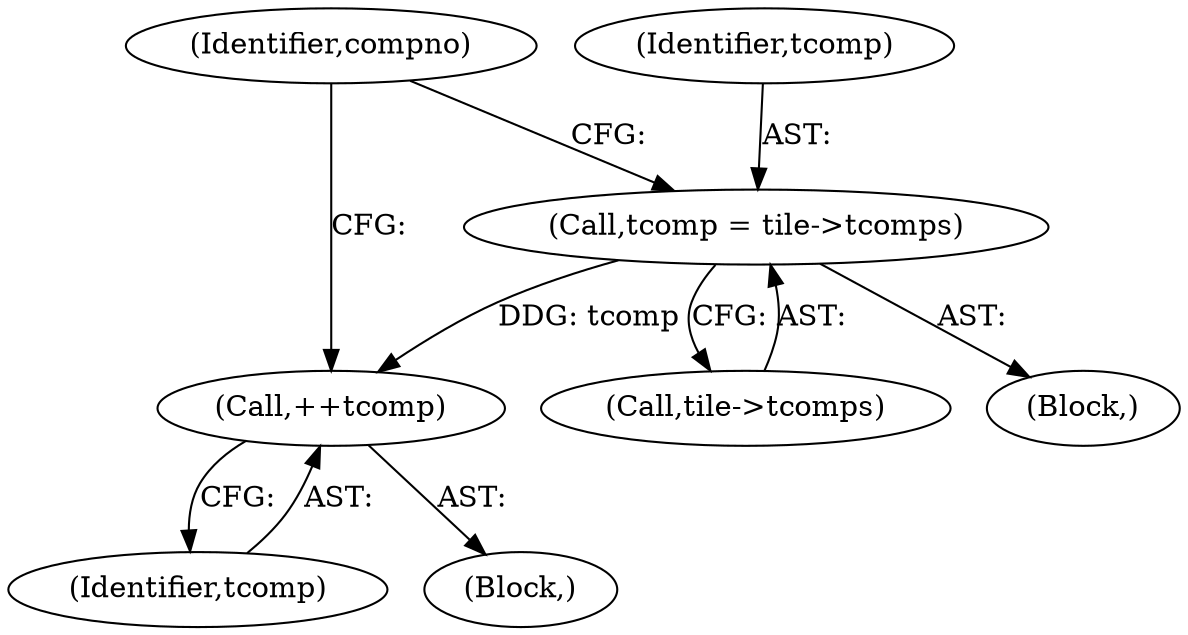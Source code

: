 digraph "0_jasper_dee11ec440d7908d1daf69f40a3324b27cf213ba@pointer" {
"1000419" [label="(Call,++tcomp)"];
"1000406" [label="(Call,tcomp = tile->tcomps)"];
"1000408" [label="(Call,tile->tcomps)"];
"1000420" [label="(Identifier,tcomp)"];
"1000412" [label="(Identifier,compno)"];
"1000406" [label="(Call,tcomp = tile->tcomps)"];
"1000402" [label="(Block,)"];
"1000416" [label="(Block,)"];
"1000407" [label="(Identifier,tcomp)"];
"1000419" [label="(Call,++tcomp)"];
"1000419" -> "1000416"  [label="AST: "];
"1000419" -> "1000420"  [label="CFG: "];
"1000420" -> "1000419"  [label="AST: "];
"1000412" -> "1000419"  [label="CFG: "];
"1000406" -> "1000419"  [label="DDG: tcomp"];
"1000406" -> "1000402"  [label="AST: "];
"1000406" -> "1000408"  [label="CFG: "];
"1000407" -> "1000406"  [label="AST: "];
"1000408" -> "1000406"  [label="AST: "];
"1000412" -> "1000406"  [label="CFG: "];
}
